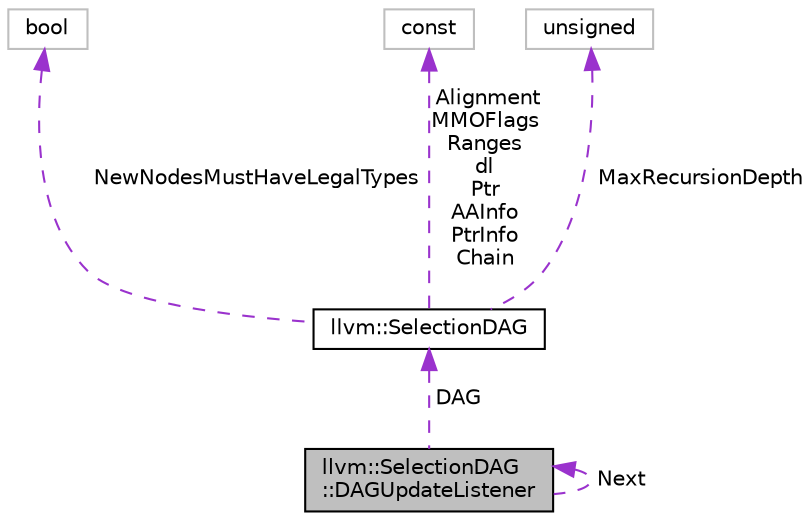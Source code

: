 digraph "llvm::SelectionDAG::DAGUpdateListener"
{
 // LATEX_PDF_SIZE
  bgcolor="transparent";
  edge [fontname="Helvetica",fontsize="10",labelfontname="Helvetica",labelfontsize="10"];
  node [fontname="Helvetica",fontsize="10",shape=record];
  Node1 [label="llvm::SelectionDAG\l::DAGUpdateListener",height=0.2,width=0.4,color="black", fillcolor="grey75", style="filled", fontcolor="black",tooltip="Clients of various APIs that cause global effects on the DAG can optionally implement this interface."];
  Node2 -> Node1 [dir="back",color="darkorchid3",fontsize="10",style="dashed",label=" DAG" ,fontname="Helvetica"];
  Node2 [label="llvm::SelectionDAG",height=0.2,width=0.4,color="black",URL="$classllvm_1_1SelectionDAG.html",tooltip="This is used to represent a portion of an LLVM function in a low-level Data Dependence DAG representa..."];
  Node3 -> Node2 [dir="back",color="darkorchid3",fontsize="10",style="dashed",label=" NewNodesMustHaveLegalTypes" ,fontname="Helvetica"];
  Node3 [label="bool",height=0.2,width=0.4,color="grey75",tooltip=" "];
  Node4 -> Node2 [dir="back",color="darkorchid3",fontsize="10",style="dashed",label=" Alignment\nMMOFlags\nRanges\ndl\nPtr\nAAInfo\nPtrInfo\nChain" ,fontname="Helvetica"];
  Node4 [label="const",height=0.2,width=0.4,color="grey75",tooltip=" "];
  Node5 -> Node2 [dir="back",color="darkorchid3",fontsize="10",style="dashed",label=" MaxRecursionDepth" ,fontname="Helvetica"];
  Node5 [label="unsigned",height=0.2,width=0.4,color="grey75",tooltip=" "];
  Node1 -> Node1 [dir="back",color="darkorchid3",fontsize="10",style="dashed",label=" Next" ,fontname="Helvetica"];
}
